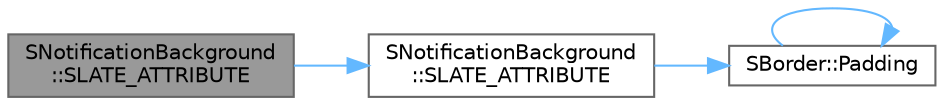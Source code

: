 digraph "SNotificationBackground::SLATE_ATTRIBUTE"
{
 // INTERACTIVE_SVG=YES
 // LATEX_PDF_SIZE
  bgcolor="transparent";
  edge [fontname=Helvetica,fontsize=10,labelfontname=Helvetica,labelfontsize=10];
  node [fontname=Helvetica,fontsize=10,shape=box,height=0.2,width=0.4];
  rankdir="LR";
  Node1 [id="Node000001",label="SNotificationBackground\l::SLATE_ATTRIBUTE",height=0.2,width=0.4,color="gray40", fillcolor="grey60", style="filled", fontcolor="black",tooltip=" "];
  Node1 -> Node2 [id="edge1_Node000001_Node000002",color="steelblue1",style="solid",tooltip=" "];
  Node2 [id="Node000002",label="SNotificationBackground\l::SLATE_ATTRIBUTE",height=0.2,width=0.4,color="grey40", fillcolor="white", style="filled",URL="$d9/d50/classSNotificationBackground.html#ae85613b044cae1ab4f491a3578ba45a7",tooltip=" "];
  Node2 -> Node3 [id="edge2_Node000002_Node000003",color="steelblue1",style="solid",tooltip=" "];
  Node3 [id="Node000003",label="SBorder::Padding",height=0.2,width=0.4,color="grey40", fillcolor="white", style="filled",URL="$d2/d51/classSBorder.html#a7340fb5fcceb566ea42bc68c792657f5",tooltip=" "];
  Node3 -> Node3 [id="edge3_Node000003_Node000003",color="steelblue1",style="solid",tooltip=" "];
}
